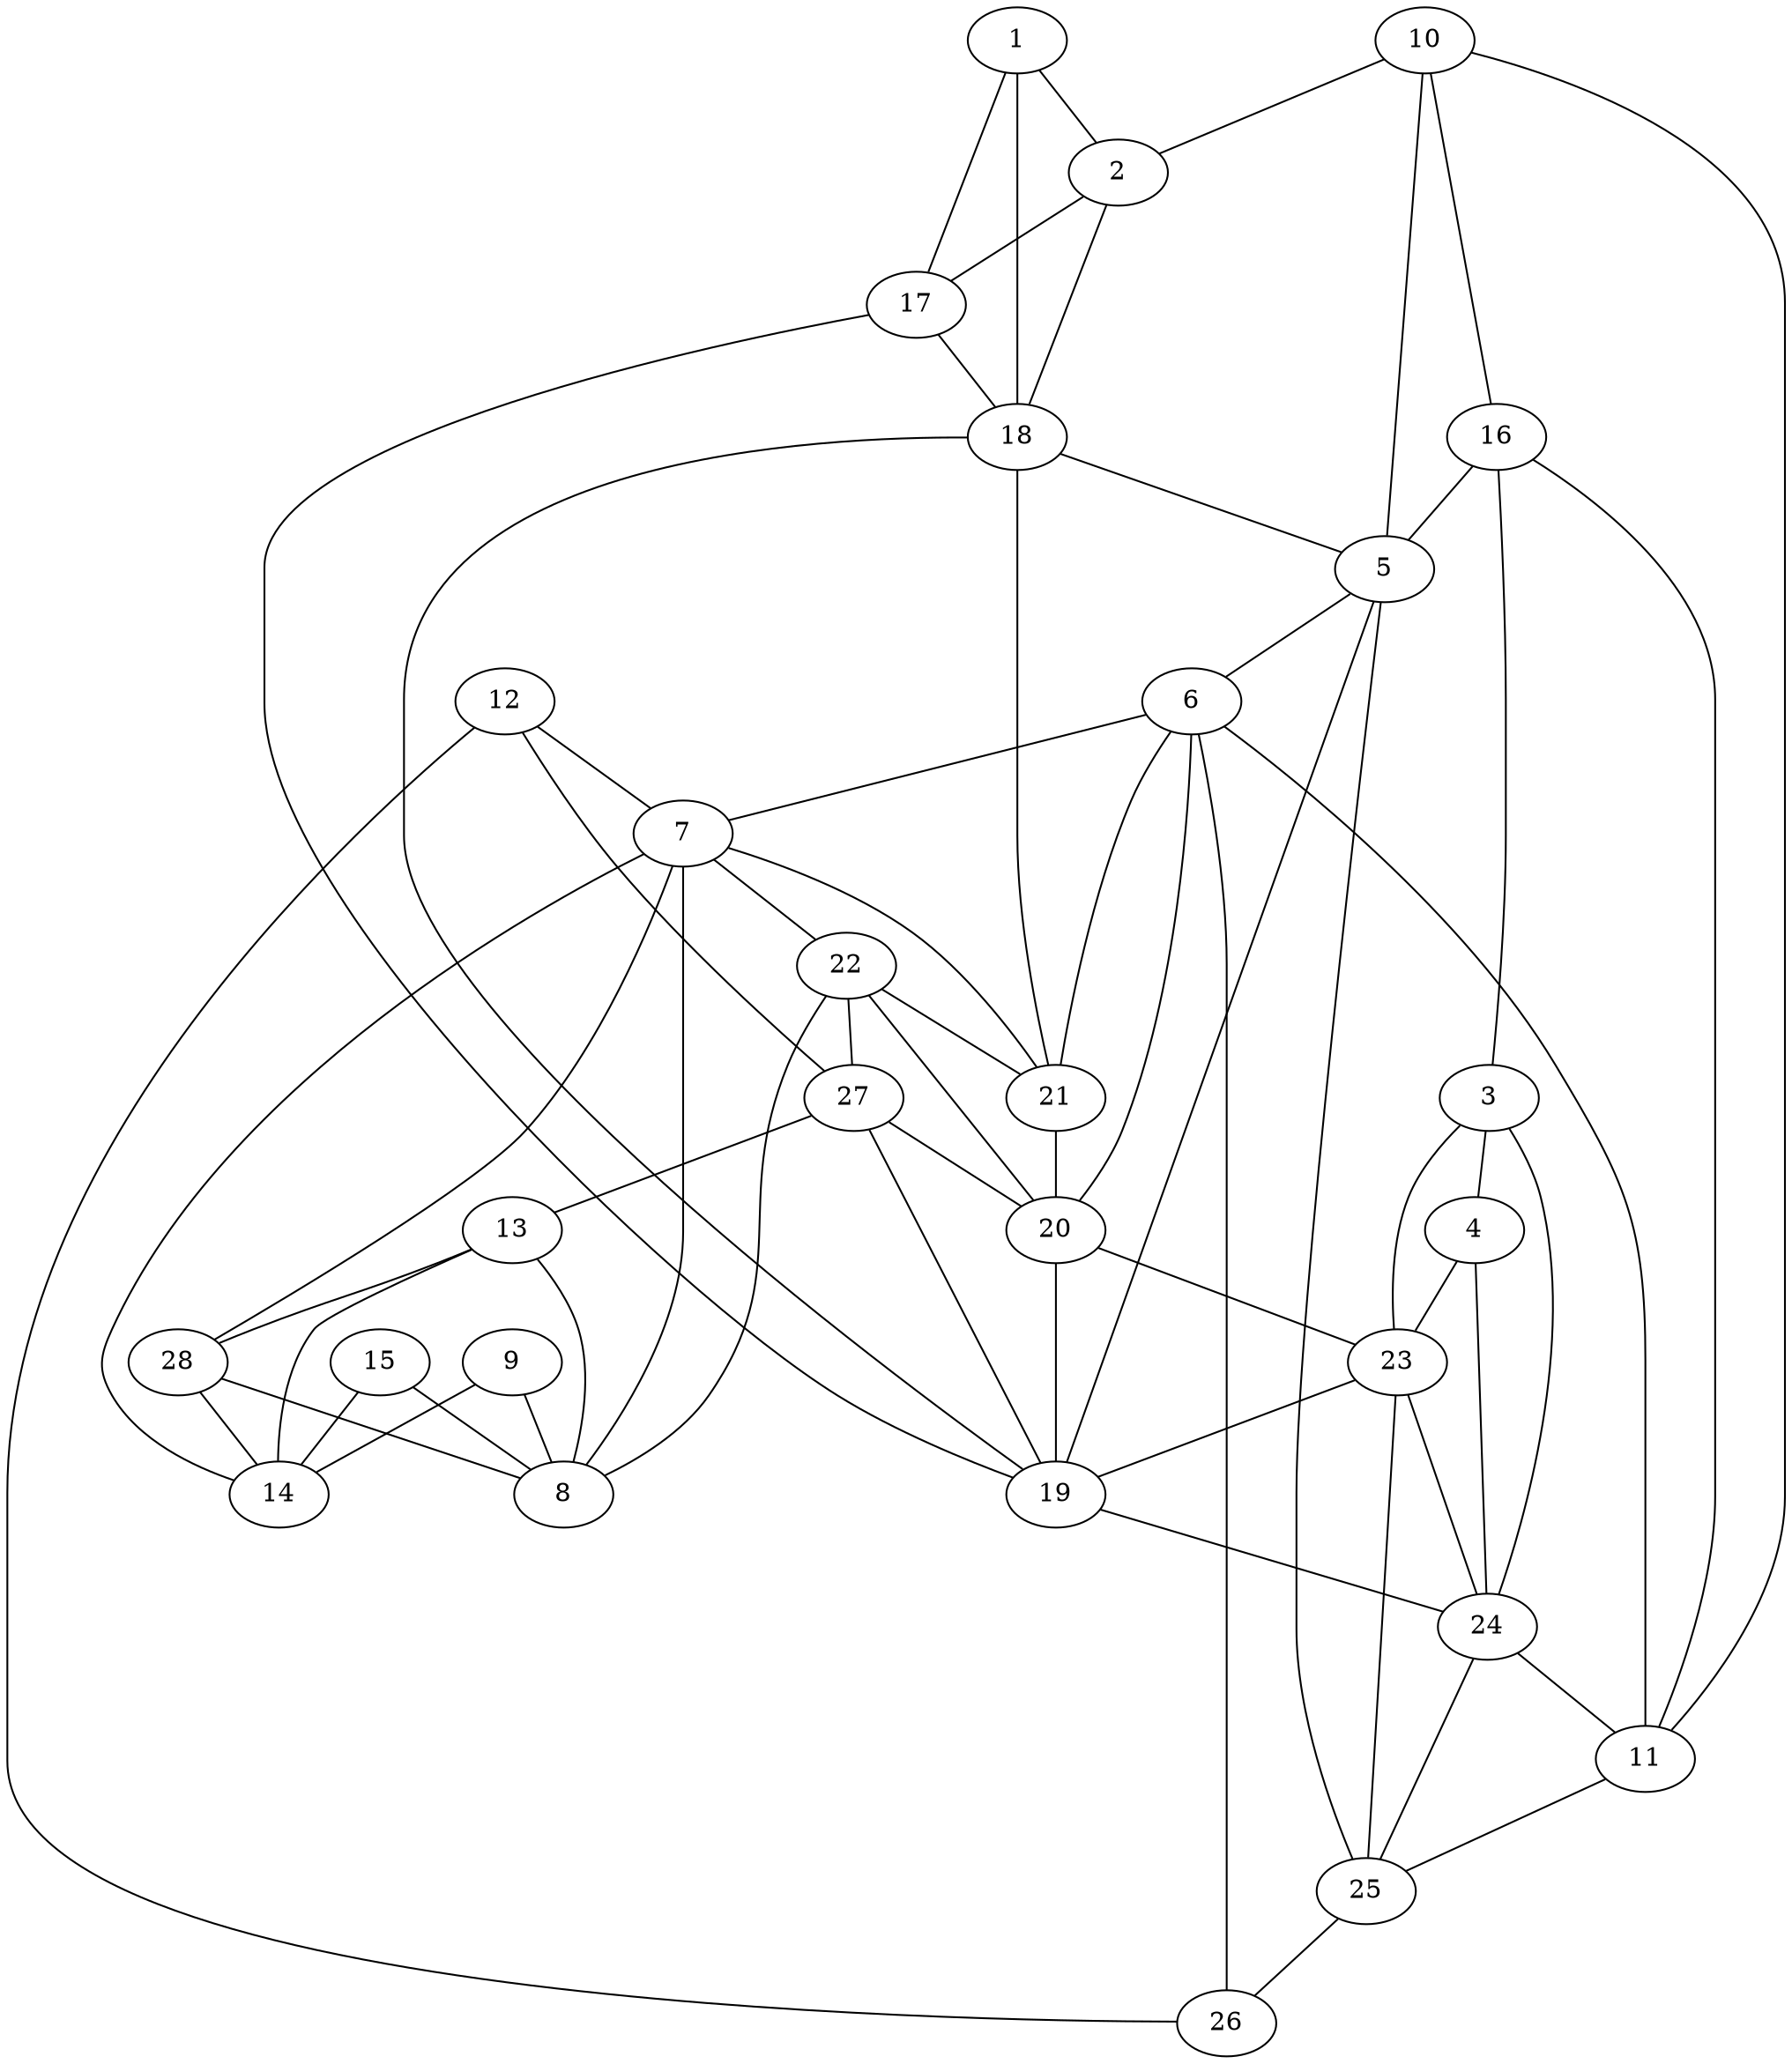 graph pdb1rge {
	1	 [aaLength=5,
		sequence=CLSAL,
		type=0];
	2	 [aaLength=14,
		sequence=PPEATDTLNLIASD,
		type=0];
	1 -- 2	 [distance0="7.543814",
		frequency=1,
		type0=1];
	17	 [aaLength=4,
		sequence=YSQD,
		type=2];
	1 -- 17	 [distance0="23.96615",
		frequency=1,
		type0=2];
	18	 [aaLength=4,
		sequence=QDGV,
		type=2];
	1 -- 18	 [distance0="25.85157",
		frequency=1,
		type0=3];
	2 -- 17	 [distance0="18.03306",
		distance1="4.0",
		frequency=2,
		type0=2,
		type1=4];
	2 -- 18	 [distance0="20.21905",
		frequency=1,
		type0=3];
	3	 [aaLength=5,
		sequence=CLSAL,
		type=0];
	4	 [aaLength=14,
		sequence=PPEATDTLNLIASD,
		type=0];
	3 -- 4	 [distance0="14.26392",
		distance1="0.0",
		frequency=2,
		type0=1,
		type1=5];
	23	 [aaLength=4,
		sequence=YSQD,
		type=2];
	3 -- 23	 [distance0="35.30059",
		frequency=1,
		type0=3];
	24	 [aaLength=4,
		sequence=QDGV,
		type=2];
	3 -- 24	 [distance0="33.57779",
		frequency=1,
		type0=2];
	4 -- 23	 [distance0="22.45273",
		distance1="4.0",
		frequency=2,
		type0=3,
		type1=4];
	4 -- 24	 [distance0="22.05997",
		frequency=1,
		type0=2];
	5	 [aaLength=3,
		sequence=VVF,
		type=1];
	6	 [aaLength=6,
		sequence=YHEYTV,
		type=1];
	5 -- 6	 [distance0="17.0",
		frequency=1,
		type0=3];
	19	 [aaLength=4,
		sequence=NRES,
		type=2];
	5 -- 19	 [distance0="1.0",
		frequency=1,
		type0=4];
	25	 [aaLength=4,
		sequence=NRES,
		type=2];
	5 -- 25	 [distance0="16.71336",
		frequency=1,
		type0=2];
	7	 [aaLength=6,
		sequence=RRIITG,
		type=1];
	6 -- 7	 [distance0="16.0",
		frequency=1,
		type0=3];
	21	 [aaLength=4,
		sequence=TPGA,
		type=2];
	6 -- 21	 [distance0="1.0",
		frequency=1,
		type0=4];
	26	 [aaLength=4,
		sequence=SYGY,
		type=2];
	6 -- 26	 [distance0="13.72158",
		frequency=1,
		type0=2];
	8	 [aaLength=5,
		sequence=EDYYT,
		type=1];
	7 -- 8	 [distance0="10.0",
		frequency=1,
		type0=2];
	22	 [aaLength=4,
		sequence=ATQE,
		type=2];
	7 -- 22	 [distance0="1.0",
		frequency=1,
		type0=4];
	9	 [aaLength=5,
		sequence=FSLID,
		type=1];
	14	 [aaLength=5,
		sequence=EDYYT,
		type=1];
	9 -- 14	 [distance0="11.0",
		frequency=1,
		type0=3];
	9 -- 8	 [distance0="11.0",
		frequency=1,
		type0=2];
	10	 [aaLength=6,
		sequence=SGTVCL,
		type=1];
	10 -- 5	 [distance0="32.0",
		frequency=1,
		type0=2];
	10 -- 2	 [distance0="3.0",
		frequency=1,
		type0=4];
	11	 [aaLength=3,
		sequence=VVF,
		type=1];
	10 -- 11	 [distance0="32.0",
		frequency=1,
		type0=3];
	16	 [aaLength=6,
		sequence=SGTVCL,
		type=1];
	10 -- 16	 [distance0="0.0",
		frequency=1,
		type0=1];
	11 -- 6	 [distance0="17.0",
		frequency=1,
		type0=3];
	11 -- 25	 [distance0="16.71336",
		distance1="1.0",
		frequency=2,
		type0=2,
		type1=4];
	12	 [aaLength=6,
		sequence=YHEYTV,
		type=1];
	12 -- 7	 [distance0="16.0",
		frequency=1,
		type0=3];
	12 -- 26	 [distance0="13.72158",
		frequency=1,
		type0=2];
	27	 [aaLength=4,
		sequence=TPGA,
		type=2];
	12 -- 27	 [distance0="1.0",
		frequency=1,
		type0=4];
	13	 [aaLength=6,
		sequence=RRIITG,
		type=1];
	13 -- 14	 [distance0="10.0",
		frequency=1,
		type0=3];
	13 -- 8	 [distance0="10.0",
		frequency=1,
		type0=2];
	28	 [aaLength=4,
		sequence=ATQE,
		type=2];
	13 -- 28	 [distance0="1.0",
		frequency=1,
		type0=4];
	14 -- 7	 [distance0="10.0",
		frequency=1,
		type0=2];
	15	 [aaLength=5,
		sequence=FSLID,
		type=1];
	15 -- 14	 [distance0="11.0",
		frequency=1,
		type0=3];
	15 -- 8	 [distance0="11.0",
		frequency=1,
		type0=2];
	16 -- 5	 [distance0="32.0",
		frequency=1,
		type0=2];
	16 -- 3	 [distance0="0.0",
		frequency=1,
		type0=5];
	16 -- 11	 [distance0="32.0",
		frequency=1,
		type0=3];
	17 -- 18	 [distance0="3.755831",
		distance1="0.0",
		frequency=2,
		type0=1,
		type1=5];
	17 -- 19	 [distance0="22.6653",
		frequency=1,
		type0=3];
	18 -- 5	 [distance0="0.0",
		frequency=1,
		type0=5];
	18 -- 19	 [distance0="19.17595",
		frequency=1,
		type0=2];
	20	 [aaLength=4,
		sequence=SYGY,
		type=2];
	19 -- 20	 [distance0="13.51108",
		distance1="5.0",
		frequency=2,
		type0=1,
		type1=4];
	19 -- 24	 [distance0="19.74524",
		frequency=1,
		type0=3];
	20 -- 6	 [distance0="0.0",
		frequency=1,
		type0=5];
	20 -- 23	 [distance0="22.85439",
		frequency=1,
		type0=3];
	21 -- 7	 [distance0="5.0",
		frequency=1,
		type0=4];
	21 -- 18	 [distance0="31.21146",
		frequency=1,
		type0=1];
	21 -- 20	 [distance0="32.00764",
		frequency=1,
		type0=3];
	22 -- 8	 [distance0="0.0",
		frequency=1,
		type0=5];
	22 -- 20	 [distance0="27.85904",
		frequency=1,
		type0=2];
	22 -- 21	 [distance0="32.20584",
		frequency=1,
		type0=3];
	22 -- 27	 [distance0="26.34535",
		frequency=1,
		type0=1];
	23 -- 19	 [distance0="20.05171",
		frequency=1,
		type0=2];
	23 -- 24	 [distance0="5.773242",
		distance1="0.0",
		frequency=2,
		type0=1,
		type1=5];
	23 -- 25	 [distance0="20.41848",
		frequency=1,
		type0=3];
	24 -- 11	 [distance0="0.0",
		frequency=1,
		type0=5];
	24 -- 25	 [distance0="15.79044",
		frequency=1,
		type0=2];
	25 -- 26	 [distance0="10.09391",
		distance1="5.0",
		frequency=2,
		type0=1,
		type1=4];
	27 -- 13	 [distance0="5.0",
		frequency=1,
		type0=4];
	27 -- 19	 [distance0="21.04443",
		frequency=1,
		type0=2];
	27 -- 20	 [distance0="18.49947",
		frequency=1,
		type0=1];
	28 -- 14	 [distance0="22.4327",
		distance1="0.0",
		frequency=2,
		type0=2,
		type1=5];
	28 -- 7	 [distance0="23.30721",
		frequency=1,
		type0=3];
	28 -- 8	 [distance0="22.4327",
		frequency=1,
		type0=1];
}
